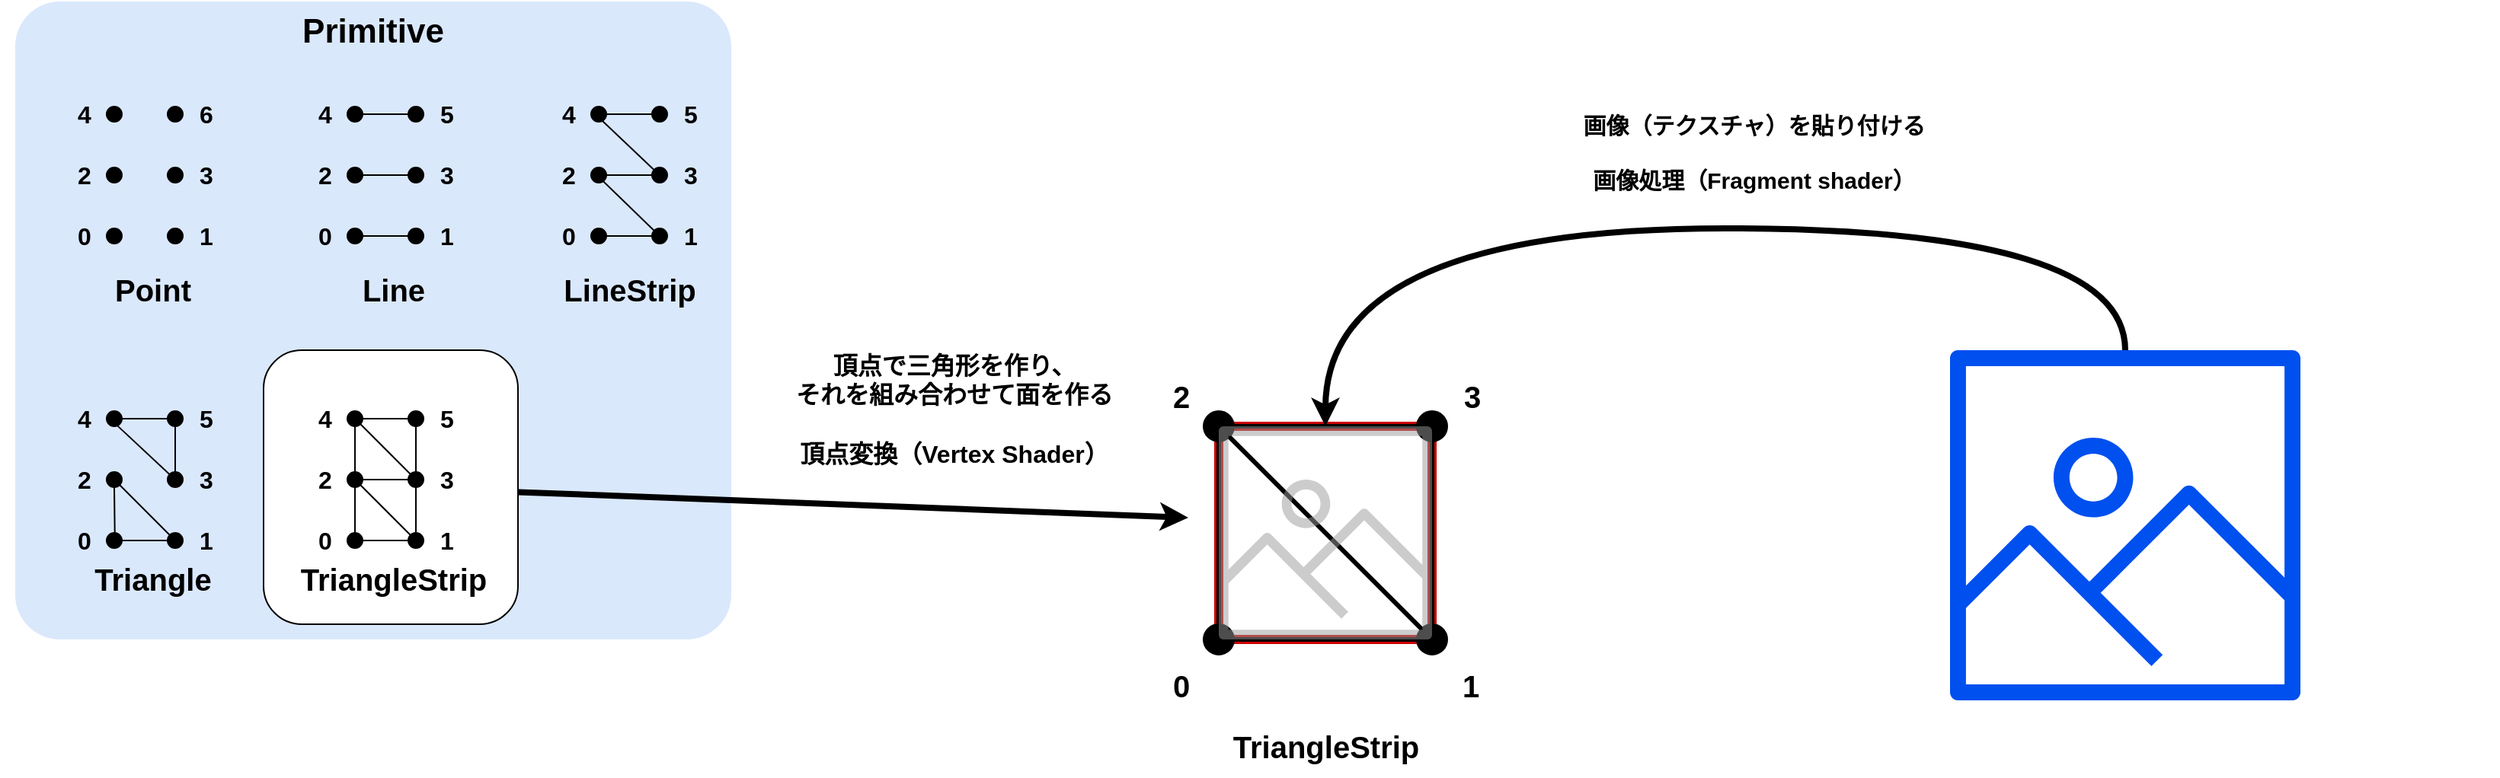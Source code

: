 <mxfile version="21.6.8" type="google">
  <diagram name="ページ1" id="nfmKuTGokWzxQb2C2fqj">
    <mxGraphModel grid="1" page="1" gridSize="10" guides="1" tooltips="1" connect="1" arrows="1" fold="1" pageScale="1" pageWidth="1169" pageHeight="827" math="0" shadow="0">
      <root>
        <mxCell id="0" />
        <mxCell id="1" parent="0" />
        <mxCell id="6TJCWMIPRrn_ZnzJz7kv-1" value="Primitive" style="rounded=1;whiteSpace=wrap;html=1;arcSize=7;align=center;fontStyle=1;verticalAlign=top;fontSize=22;fillColor=#dae8fc;strokeWidth=3;strokeColor=none;" vertex="1" parent="1">
          <mxGeometry x="10" y="1" width="470" height="419" as="geometry" />
        </mxCell>
        <mxCell id="6TJCWMIPRrn_ZnzJz7kv-2" value="" style="rounded=1;whiteSpace=wrap;html=1;fontFamily=Helvetica;fontSize=11;fontColor=default;" vertex="1" parent="1">
          <mxGeometry x="173" y="230" width="167" height="180" as="geometry" />
        </mxCell>
        <mxCell id="6TJCWMIPRrn_ZnzJz7kv-3" value="" style="rounded=0;whiteSpace=wrap;html=1;strokeWidth=6;fillColor=none;strokeColor=#CC0000;" vertex="1" parent="1">
          <mxGeometry x="800" y="280" width="140" height="140" as="geometry" />
        </mxCell>
        <mxCell id="6TJCWMIPRrn_ZnzJz7kv-4" style="rounded=0;orthogonalLoop=1;jettySize=auto;html=1;strokeWidth=4;" edge="1" parent="1" source="6TJCWMIPRrn_ZnzJz7kv-2">
          <mxGeometry relative="1" as="geometry">
            <mxPoint x="780" y="340" as="targetPoint" />
            <mxPoint x="460" y="407.718" as="sourcePoint" />
          </mxGeometry>
        </mxCell>
        <mxCell id="6TJCWMIPRrn_ZnzJz7kv-5" value="&lt;b&gt;&lt;font style=&quot;font-size: 16px;&quot;&gt;頂点で三角形を作り、&lt;br&gt;それを組み合わせて面を作る&lt;br&gt;&lt;br&gt;頂点変換（Vertex Shader）&lt;/font&gt;&lt;/b&gt;" style="edgeLabel;html=1;align=center;verticalAlign=middle;resizable=0;points=[];fontSize=11;fontFamily=Helvetica;fontColor=default;labelBackgroundColor=none;" vertex="1" connectable="0" parent="6TJCWMIPRrn_ZnzJz7kv-4">
          <mxGeometry x="0.071" y="-1" relative="1" as="geometry">
            <mxPoint x="50" y="-64" as="offset" />
          </mxGeometry>
        </mxCell>
        <mxCell id="6TJCWMIPRrn_ZnzJz7kv-6" value="" style="rounded=0;whiteSpace=wrap;html=1;strokeColor=none;fillColor=none;" vertex="1" parent="1">
          <mxGeometry width="40" height="40" as="geometry" />
        </mxCell>
        <mxCell id="6TJCWMIPRrn_ZnzJz7kv-7" value="" style="rounded=0;whiteSpace=wrap;html=1;strokeColor=none;fillColor=none;" vertex="1" parent="1">
          <mxGeometry x="1600" width="40" height="40" as="geometry" />
        </mxCell>
        <mxCell id="6TJCWMIPRrn_ZnzJz7kv-8" value="" style="ellipse;whiteSpace=wrap;html=1;aspect=fixed;fillColor=#000000;" vertex="1" parent="1">
          <mxGeometry x="70" y="110" width="10" height="10" as="geometry" />
        </mxCell>
        <mxCell id="6TJCWMIPRrn_ZnzJz7kv-9" value="" style="ellipse;whiteSpace=wrap;html=1;aspect=fixed;fillColor=#000000;" vertex="1" parent="1">
          <mxGeometry x="70" y="150" width="10" height="10" as="geometry" />
        </mxCell>
        <mxCell id="6TJCWMIPRrn_ZnzJz7kv-10" value="0" style="text;html=1;align=center;verticalAlign=middle;resizable=0;points=[];autosize=1;strokeColor=none;fillColor=none;fontStyle=1;fontSize=16;" vertex="1" parent="1">
          <mxGeometry x="40" y="140" width="30" height="30" as="geometry" />
        </mxCell>
        <mxCell id="6TJCWMIPRrn_ZnzJz7kv-11" value="1" style="text;html=1;align=center;verticalAlign=middle;resizable=0;points=[];autosize=1;strokeColor=none;fillColor=none;fontStyle=1;fontSize=16;" vertex="1" parent="1">
          <mxGeometry x="120" y="140" width="30" height="30" as="geometry" />
        </mxCell>
        <mxCell id="6TJCWMIPRrn_ZnzJz7kv-12" value="2" style="text;html=1;align=center;verticalAlign=middle;resizable=0;points=[];autosize=1;strokeColor=none;fillColor=none;fontStyle=1;fontSize=16;" vertex="1" parent="1">
          <mxGeometry x="40" y="100" width="30" height="30" as="geometry" />
        </mxCell>
        <mxCell id="6TJCWMIPRrn_ZnzJz7kv-13" value="Point" style="text;html=1;align=center;verticalAlign=middle;resizable=0;points=[];autosize=1;strokeColor=none;fillColor=none;fontStyle=1;fontSize=20;" vertex="1" parent="1">
          <mxGeometry x="65" y="170" width="70" height="40" as="geometry" />
        </mxCell>
        <mxCell id="6TJCWMIPRrn_ZnzJz7kv-14" value="Line" style="text;html=1;align=center;verticalAlign=middle;resizable=0;points=[];autosize=1;strokeColor=none;fillColor=none;fontStyle=1;fontSize=20;" vertex="1" parent="1">
          <mxGeometry x="228" y="170" width="60" height="40" as="geometry" />
        </mxCell>
        <mxCell id="6TJCWMIPRrn_ZnzJz7kv-15" value="LineStrip" style="text;html=1;align=center;verticalAlign=middle;resizable=0;points=[];autosize=1;strokeColor=none;fillColor=none;fontStyle=1;fontSize=20;" vertex="1" parent="1">
          <mxGeometry x="358" y="170" width="110" height="40" as="geometry" />
        </mxCell>
        <mxCell id="6TJCWMIPRrn_ZnzJz7kv-16" value="Triangle" style="text;html=1;align=center;verticalAlign=middle;resizable=0;points=[];autosize=1;strokeColor=none;fillColor=none;fontStyle=1;fontSize=20;" vertex="1" parent="1">
          <mxGeometry x="50" y="360" width="100" height="40" as="geometry" />
        </mxCell>
        <mxCell id="6TJCWMIPRrn_ZnzJz7kv-17" value="TriangleStrip" style="text;html=1;align=center;verticalAlign=middle;resizable=0;points=[];autosize=1;strokeColor=none;fillColor=none;fontStyle=1;fontSize=20;" vertex="1" parent="1">
          <mxGeometry x="183" y="360" width="150" height="40" as="geometry" />
        </mxCell>
        <mxCell id="6TJCWMIPRrn_ZnzJz7kv-18" style="edgeStyle=orthogonalEdgeStyle;rounded=0;orthogonalLoop=1;jettySize=auto;html=1;entryX=0.5;entryY=0;entryDx=0;entryDy=0;curved=1;strokeWidth=4;" edge="1" parent="1" source="6TJCWMIPRrn_ZnzJz7kv-20" target="6TJCWMIPRrn_ZnzJz7kv-3">
          <mxGeometry relative="1" as="geometry">
            <Array as="points">
              <mxPoint x="1395" y="150" />
              <mxPoint x="870" y="150" />
            </Array>
          </mxGeometry>
        </mxCell>
        <mxCell id="6TJCWMIPRrn_ZnzJz7kv-19" value="画像（テクスチャ）を貼り付ける&lt;br&gt;&lt;br&gt;画像処理（Fragment shader）" style="edgeLabel;html=1;align=center;verticalAlign=middle;resizable=0;points=[];labelBackgroundColor=none;fontStyle=1;fontSize=15;" vertex="1" connectable="0" parent="6TJCWMIPRrn_ZnzJz7kv-18">
          <mxGeometry x="0.0" y="-2" relative="1" as="geometry">
            <mxPoint x="43" y="-48" as="offset" />
          </mxGeometry>
        </mxCell>
        <mxCell id="6TJCWMIPRrn_ZnzJz7kv-20" value="" style="sketch=0;outlineConnect=0;dashed=0;verticalLabelPosition=bottom;verticalAlign=top;align=center;html=1;fontSize=12;fontStyle=0;aspect=fixed;pointerEvents=1;shape=mxgraph.aws4.container_registry_image;fillColor=#0050ef;strokeColor=#001DBC;gradientDirection=north;fontColor=#ffffff;" vertex="1" parent="1">
          <mxGeometry x="1280" y="230" width="230" height="230" as="geometry" />
        </mxCell>
        <mxCell id="6TJCWMIPRrn_ZnzJz7kv-21" value="3" style="text;html=1;align=center;verticalAlign=middle;resizable=0;points=[];autosize=1;strokeColor=none;fillColor=none;fontStyle=1;fontSize=20;" vertex="1" parent="1">
          <mxGeometry x="950.5" y="240" width="30" height="40" as="geometry" />
        </mxCell>
        <mxCell id="6TJCWMIPRrn_ZnzJz7kv-22" value="TriangleStrip" style="text;html=1;align=center;verticalAlign=middle;resizable=0;points=[];autosize=1;strokeColor=none;fillColor=none;fontStyle=1;fontSize=20;" vertex="1" parent="1">
          <mxGeometry x="795" y="470" width="150" height="40" as="geometry" />
        </mxCell>
        <mxCell id="6TJCWMIPRrn_ZnzJz7kv-23" value="" style="ellipse;whiteSpace=wrap;html=1;aspect=fixed;fillColor=#000000;" vertex="1" parent="1">
          <mxGeometry x="790" y="270" width="20" height="20" as="geometry" />
        </mxCell>
        <mxCell id="6TJCWMIPRrn_ZnzJz7kv-24" value="2" style="text;html=1;align=center;verticalAlign=middle;resizable=0;points=[];autosize=1;strokeColor=none;fillColor=none;fontStyle=1;fontSize=20;" vertex="1" parent="1">
          <mxGeometry x="760" y="240" width="30" height="40" as="geometry" />
        </mxCell>
        <mxCell id="6TJCWMIPRrn_ZnzJz7kv-25" value="" style="ellipse;whiteSpace=wrap;html=1;aspect=fixed;fillColor=#000000;" vertex="1" parent="1">
          <mxGeometry x="790" y="410" width="20" height="20" as="geometry" />
        </mxCell>
        <mxCell id="6TJCWMIPRrn_ZnzJz7kv-26" value="0" style="text;html=1;align=center;verticalAlign=middle;resizable=0;points=[];autosize=1;strokeColor=none;fillColor=none;fontStyle=1;fontSize=20;" vertex="1" parent="1">
          <mxGeometry x="760" y="430" width="30" height="40" as="geometry" />
        </mxCell>
        <mxCell id="6TJCWMIPRrn_ZnzJz7kv-27" style="edgeStyle=orthogonalEdgeStyle;shape=connector;rounded=0;orthogonalLoop=1;jettySize=auto;html=1;labelBackgroundColor=default;strokeColor=default;fontFamily=Helvetica;fontSize=11;fontColor=default;endArrow=none;endFill=0;entryX=0.5;entryY=0.5;entryDx=0;entryDy=0;entryPerimeter=0;strokeWidth=3;" edge="1" parent="1" source="6TJCWMIPRrn_ZnzJz7kv-23" target="6TJCWMIPRrn_ZnzJz7kv-25">
          <mxGeometry relative="1" as="geometry">
            <mxPoint x="829.5" y="560" as="targetPoint" />
          </mxGeometry>
        </mxCell>
        <mxCell id="6TJCWMIPRrn_ZnzJz7kv-28" value="" style="ellipse;whiteSpace=wrap;html=1;aspect=fixed;fillColor=#000000;" vertex="1" parent="1">
          <mxGeometry x="930" y="410" width="20" height="20" as="geometry" />
        </mxCell>
        <mxCell id="6TJCWMIPRrn_ZnzJz7kv-29" value="1" style="text;html=1;align=center;verticalAlign=middle;resizable=0;points=[];autosize=1;strokeColor=none;fillColor=none;fontStyle=1;fontSize=20;" vertex="1" parent="1">
          <mxGeometry x="950" y="430" width="30" height="40" as="geometry" />
        </mxCell>
        <mxCell id="6TJCWMIPRrn_ZnzJz7kv-30" style="shape=connector;rounded=0;orthogonalLoop=1;jettySize=auto;html=1;labelBackgroundColor=default;strokeColor=default;fontFamily=Helvetica;fontSize=11;fontColor=default;endArrow=none;endFill=0;strokeWidth=3;" edge="1" parent="1" source="6TJCWMIPRrn_ZnzJz7kv-28" target="6TJCWMIPRrn_ZnzJz7kv-23">
          <mxGeometry relative="1" as="geometry" />
        </mxCell>
        <mxCell id="6TJCWMIPRrn_ZnzJz7kv-31" style="edgeStyle=orthogonalEdgeStyle;rounded=0;orthogonalLoop=1;jettySize=auto;html=1;entryX=0;entryY=0.5;entryDx=0;entryDy=0;endArrow=none;endFill=0;strokeWidth=3;" edge="1" parent="1" source="6TJCWMIPRrn_ZnzJz7kv-25" target="6TJCWMIPRrn_ZnzJz7kv-28">
          <mxGeometry relative="1" as="geometry" />
        </mxCell>
        <mxCell id="6TJCWMIPRrn_ZnzJz7kv-32" value="" style="ellipse;whiteSpace=wrap;html=1;aspect=fixed;fillColor=#000000;" vertex="1" parent="1">
          <mxGeometry x="930" y="270" width="20" height="20" as="geometry" />
        </mxCell>
        <mxCell id="6TJCWMIPRrn_ZnzJz7kv-33" style="edgeStyle=orthogonalEdgeStyle;shape=connector;rounded=0;orthogonalLoop=1;jettySize=auto;html=1;entryX=0;entryY=0.5;entryDx=0;entryDy=0;labelBackgroundColor=default;strokeColor=default;fontFamily=Helvetica;fontSize=11;fontColor=default;endArrow=none;endFill=0;strokeWidth=3;" edge="1" parent="1" source="6TJCWMIPRrn_ZnzJz7kv-23" target="6TJCWMIPRrn_ZnzJz7kv-32">
          <mxGeometry relative="1" as="geometry" />
        </mxCell>
        <mxCell id="6TJCWMIPRrn_ZnzJz7kv-34" style="edgeStyle=orthogonalEdgeStyle;shape=connector;rounded=0;orthogonalLoop=1;jettySize=auto;html=1;entryX=0.5;entryY=0;entryDx=0;entryDy=0;labelBackgroundColor=default;strokeColor=default;fontFamily=Helvetica;fontSize=11;fontColor=default;endArrow=none;endFill=0;strokeWidth=3;" edge="1" parent="1" source="6TJCWMIPRrn_ZnzJz7kv-32" target="6TJCWMIPRrn_ZnzJz7kv-28">
          <mxGeometry relative="1" as="geometry" />
        </mxCell>
        <mxCell id="6TJCWMIPRrn_ZnzJz7kv-35" value="" style="ellipse;whiteSpace=wrap;html=1;aspect=fixed;fillColor=#000000;" vertex="1" parent="1">
          <mxGeometry x="110" y="110" width="10" height="10" as="geometry" />
        </mxCell>
        <mxCell id="6TJCWMIPRrn_ZnzJz7kv-36" value="" style="ellipse;whiteSpace=wrap;html=1;aspect=fixed;fillColor=#000000;" vertex="1" parent="1">
          <mxGeometry x="110" y="150" width="10" height="10" as="geometry" />
        </mxCell>
        <mxCell id="6TJCWMIPRrn_ZnzJz7kv-37" value="" style="ellipse;whiteSpace=wrap;html=1;aspect=fixed;fillColor=#000000;" vertex="1" parent="1">
          <mxGeometry x="70" y="70" width="10" height="10" as="geometry" />
        </mxCell>
        <mxCell id="6TJCWMIPRrn_ZnzJz7kv-38" value="" style="ellipse;whiteSpace=wrap;html=1;aspect=fixed;fillColor=#000000;" vertex="1" parent="1">
          <mxGeometry x="110" y="70" width="10" height="10" as="geometry" />
        </mxCell>
        <mxCell id="6TJCWMIPRrn_ZnzJz7kv-39" value="3" style="text;html=1;align=center;verticalAlign=middle;resizable=0;points=[];autosize=1;strokeColor=none;fillColor=none;fontStyle=1;fontSize=16;" vertex="1" parent="1">
          <mxGeometry x="120" y="100" width="30" height="30" as="geometry" />
        </mxCell>
        <mxCell id="6TJCWMIPRrn_ZnzJz7kv-40" value="4" style="text;html=1;align=center;verticalAlign=middle;resizable=0;points=[];autosize=1;strokeColor=none;fillColor=none;fontStyle=1;fontSize=16;" vertex="1" parent="1">
          <mxGeometry x="40" y="60" width="30" height="30" as="geometry" />
        </mxCell>
        <mxCell id="6TJCWMIPRrn_ZnzJz7kv-41" value="6" style="text;html=1;align=center;verticalAlign=middle;resizable=0;points=[];autosize=1;strokeColor=none;fillColor=none;fontStyle=1;fontSize=16;" vertex="1" parent="1">
          <mxGeometry x="120" y="60" width="30" height="30" as="geometry" />
        </mxCell>
        <mxCell id="6TJCWMIPRrn_ZnzJz7kv-42" style="edgeStyle=none;shape=connector;rounded=0;orthogonalLoop=1;jettySize=auto;html=1;labelBackgroundColor=default;strokeColor=default;fontFamily=Helvetica;fontSize=11;fontColor=default;startArrow=none;startFill=0;endArrow=none;endFill=0;" edge="1" parent="1" source="6TJCWMIPRrn_ZnzJz7kv-43" target="6TJCWMIPRrn_ZnzJz7kv-49">
          <mxGeometry relative="1" as="geometry" />
        </mxCell>
        <mxCell id="6TJCWMIPRrn_ZnzJz7kv-43" value="" style="ellipse;whiteSpace=wrap;html=1;aspect=fixed;fillColor=#000000;" vertex="1" parent="1">
          <mxGeometry x="228" y="110" width="10" height="10" as="geometry" />
        </mxCell>
        <mxCell id="6TJCWMIPRrn_ZnzJz7kv-44" style="edgeStyle=none;shape=connector;rounded=0;orthogonalLoop=1;jettySize=auto;html=1;entryX=0;entryY=0.5;entryDx=0;entryDy=0;labelBackgroundColor=default;strokeColor=default;fontFamily=Helvetica;fontSize=11;fontColor=default;startArrow=none;startFill=0;endArrow=none;endFill=0;" edge="1" parent="1" source="6TJCWMIPRrn_ZnzJz7kv-45" target="6TJCWMIPRrn_ZnzJz7kv-50">
          <mxGeometry relative="1" as="geometry" />
        </mxCell>
        <mxCell id="6TJCWMIPRrn_ZnzJz7kv-45" value="" style="ellipse;whiteSpace=wrap;html=1;aspect=fixed;fillColor=#000000;" vertex="1" parent="1">
          <mxGeometry x="228" y="150" width="10" height="10" as="geometry" />
        </mxCell>
        <mxCell id="6TJCWMIPRrn_ZnzJz7kv-46" value="0" style="text;html=1;align=center;verticalAlign=middle;resizable=0;points=[];autosize=1;strokeColor=none;fillColor=none;fontStyle=1;fontSize=16;" vertex="1" parent="1">
          <mxGeometry x="198" y="140" width="30" height="30" as="geometry" />
        </mxCell>
        <mxCell id="6TJCWMIPRrn_ZnzJz7kv-47" value="1" style="text;html=1;align=center;verticalAlign=middle;resizable=0;points=[];autosize=1;strokeColor=none;fillColor=none;fontStyle=1;fontSize=16;" vertex="1" parent="1">
          <mxGeometry x="278" y="140" width="30" height="30" as="geometry" />
        </mxCell>
        <mxCell id="6TJCWMIPRrn_ZnzJz7kv-48" value="2" style="text;html=1;align=center;verticalAlign=middle;resizable=0;points=[];autosize=1;strokeColor=none;fillColor=none;fontStyle=1;fontSize=16;" vertex="1" parent="1">
          <mxGeometry x="198" y="100" width="30" height="30" as="geometry" />
        </mxCell>
        <mxCell id="6TJCWMIPRrn_ZnzJz7kv-49" value="" style="ellipse;whiteSpace=wrap;html=1;aspect=fixed;fillColor=#000000;" vertex="1" parent="1">
          <mxGeometry x="268" y="110" width="10" height="10" as="geometry" />
        </mxCell>
        <mxCell id="6TJCWMIPRrn_ZnzJz7kv-50" value="" style="ellipse;whiteSpace=wrap;html=1;aspect=fixed;fillColor=#000000;" vertex="1" parent="1">
          <mxGeometry x="268" y="150" width="10" height="10" as="geometry" />
        </mxCell>
        <mxCell id="6TJCWMIPRrn_ZnzJz7kv-51" style="edgeStyle=none;shape=connector;rounded=0;orthogonalLoop=1;jettySize=auto;html=1;entryX=0;entryY=0.5;entryDx=0;entryDy=0;labelBackgroundColor=default;strokeColor=default;fontFamily=Helvetica;fontSize=11;fontColor=default;startArrow=none;startFill=0;endArrow=none;endFill=0;" edge="1" parent="1" source="6TJCWMIPRrn_ZnzJz7kv-52" target="6TJCWMIPRrn_ZnzJz7kv-53">
          <mxGeometry relative="1" as="geometry" />
        </mxCell>
        <mxCell id="6TJCWMIPRrn_ZnzJz7kv-52" value="" style="ellipse;whiteSpace=wrap;html=1;aspect=fixed;fillColor=#000000;" vertex="1" parent="1">
          <mxGeometry x="228" y="70" width="10" height="10" as="geometry" />
        </mxCell>
        <mxCell id="6TJCWMIPRrn_ZnzJz7kv-53" value="" style="ellipse;whiteSpace=wrap;html=1;aspect=fixed;fillColor=#000000;" vertex="1" parent="1">
          <mxGeometry x="268" y="70" width="10" height="10" as="geometry" />
        </mxCell>
        <mxCell id="6TJCWMIPRrn_ZnzJz7kv-54" value="3" style="text;html=1;align=center;verticalAlign=middle;resizable=0;points=[];autosize=1;strokeColor=none;fillColor=none;fontStyle=1;fontSize=16;" vertex="1" parent="1">
          <mxGeometry x="278" y="100" width="30" height="30" as="geometry" />
        </mxCell>
        <mxCell id="6TJCWMIPRrn_ZnzJz7kv-55" value="4" style="text;html=1;align=center;verticalAlign=middle;resizable=0;points=[];autosize=1;strokeColor=none;fillColor=none;fontStyle=1;fontSize=16;" vertex="1" parent="1">
          <mxGeometry x="198" y="60" width="30" height="30" as="geometry" />
        </mxCell>
        <mxCell id="6TJCWMIPRrn_ZnzJz7kv-56" value="5" style="text;html=1;align=center;verticalAlign=middle;resizable=0;points=[];autosize=1;strokeColor=none;fillColor=none;fontStyle=1;fontSize=16;" vertex="1" parent="1">
          <mxGeometry x="278" y="60" width="30" height="30" as="geometry" />
        </mxCell>
        <mxCell id="6TJCWMIPRrn_ZnzJz7kv-57" style="edgeStyle=none;shape=connector;rounded=0;orthogonalLoop=1;jettySize=auto;html=1;labelBackgroundColor=default;strokeColor=default;fontFamily=Helvetica;fontSize=11;fontColor=default;startArrow=none;startFill=0;endArrow=none;endFill=0;" edge="1" parent="1" source="6TJCWMIPRrn_ZnzJz7kv-58" target="6TJCWMIPRrn_ZnzJz7kv-65">
          <mxGeometry relative="1" as="geometry" />
        </mxCell>
        <mxCell id="6TJCWMIPRrn_ZnzJz7kv-58" value="" style="ellipse;whiteSpace=wrap;html=1;aspect=fixed;fillColor=#000000;" vertex="1" parent="1">
          <mxGeometry x="388" y="110" width="10" height="10" as="geometry" />
        </mxCell>
        <mxCell id="6TJCWMIPRrn_ZnzJz7kv-59" style="edgeStyle=none;shape=connector;rounded=0;orthogonalLoop=1;jettySize=auto;html=1;labelBackgroundColor=default;strokeColor=default;fontFamily=Helvetica;fontSize=11;fontColor=default;startArrow=none;startFill=0;endArrow=none;endFill=0;" edge="1" parent="1" source="6TJCWMIPRrn_ZnzJz7kv-60" target="6TJCWMIPRrn_ZnzJz7kv-67">
          <mxGeometry relative="1" as="geometry" />
        </mxCell>
        <mxCell id="6TJCWMIPRrn_ZnzJz7kv-60" value="" style="ellipse;whiteSpace=wrap;html=1;aspect=fixed;fillColor=#000000;" vertex="1" parent="1">
          <mxGeometry x="388" y="150" width="10" height="10" as="geometry" />
        </mxCell>
        <mxCell id="6TJCWMIPRrn_ZnzJz7kv-61" value="0" style="text;html=1;align=center;verticalAlign=middle;resizable=0;points=[];autosize=1;strokeColor=none;fillColor=none;fontStyle=1;fontSize=16;" vertex="1" parent="1">
          <mxGeometry x="358" y="140" width="30" height="30" as="geometry" />
        </mxCell>
        <mxCell id="6TJCWMIPRrn_ZnzJz7kv-62" value="1" style="text;html=1;align=center;verticalAlign=middle;resizable=0;points=[];autosize=1;strokeColor=none;fillColor=none;fontStyle=1;fontSize=16;" vertex="1" parent="1">
          <mxGeometry x="438" y="140" width="30" height="30" as="geometry" />
        </mxCell>
        <mxCell id="6TJCWMIPRrn_ZnzJz7kv-63" value="2" style="text;html=1;align=center;verticalAlign=middle;resizable=0;points=[];autosize=1;strokeColor=none;fillColor=none;fontStyle=1;fontSize=16;" vertex="1" parent="1">
          <mxGeometry x="358" y="100" width="30" height="30" as="geometry" />
        </mxCell>
        <mxCell id="6TJCWMIPRrn_ZnzJz7kv-64" style="edgeStyle=none;shape=connector;rounded=0;orthogonalLoop=1;jettySize=auto;html=1;entryX=0.646;entryY=0.851;entryDx=0;entryDy=0;entryPerimeter=0;labelBackgroundColor=default;strokeColor=default;fontFamily=Helvetica;fontSize=11;fontColor=default;startArrow=none;startFill=0;endArrow=none;endFill=0;" edge="1" parent="1" source="6TJCWMIPRrn_ZnzJz7kv-65" target="6TJCWMIPRrn_ZnzJz7kv-69">
          <mxGeometry relative="1" as="geometry" />
        </mxCell>
        <mxCell id="6TJCWMIPRrn_ZnzJz7kv-65" value="" style="ellipse;whiteSpace=wrap;html=1;aspect=fixed;fillColor=#000000;" vertex="1" parent="1">
          <mxGeometry x="428" y="110" width="10" height="10" as="geometry" />
        </mxCell>
        <mxCell id="6TJCWMIPRrn_ZnzJz7kv-66" style="edgeStyle=none;shape=connector;rounded=0;orthogonalLoop=1;jettySize=auto;html=1;entryX=0.646;entryY=0.759;entryDx=0;entryDy=0;labelBackgroundColor=default;strokeColor=default;fontFamily=Helvetica;fontSize=11;fontColor=default;startArrow=none;startFill=0;endArrow=none;endFill=0;entryPerimeter=0;" edge="1" parent="1" source="6TJCWMIPRrn_ZnzJz7kv-67" target="6TJCWMIPRrn_ZnzJz7kv-58">
          <mxGeometry relative="1" as="geometry" />
        </mxCell>
        <mxCell id="6TJCWMIPRrn_ZnzJz7kv-67" value="" style="ellipse;whiteSpace=wrap;html=1;aspect=fixed;fillColor=#000000;" vertex="1" parent="1">
          <mxGeometry x="428" y="150" width="10" height="10" as="geometry" />
        </mxCell>
        <mxCell id="6TJCWMIPRrn_ZnzJz7kv-68" style="edgeStyle=none;shape=connector;rounded=0;orthogonalLoop=1;jettySize=auto;html=1;entryX=0;entryY=0.5;entryDx=0;entryDy=0;labelBackgroundColor=default;strokeColor=default;fontFamily=Helvetica;fontSize=11;fontColor=default;startArrow=none;startFill=0;endArrow=none;endFill=0;" edge="1" parent="1" source="6TJCWMIPRrn_ZnzJz7kv-69" target="6TJCWMIPRrn_ZnzJz7kv-70">
          <mxGeometry relative="1" as="geometry" />
        </mxCell>
        <mxCell id="6TJCWMIPRrn_ZnzJz7kv-69" value="" style="ellipse;whiteSpace=wrap;html=1;aspect=fixed;fillColor=#000000;" vertex="1" parent="1">
          <mxGeometry x="388" y="70" width="10" height="10" as="geometry" />
        </mxCell>
        <mxCell id="6TJCWMIPRrn_ZnzJz7kv-70" value="" style="ellipse;whiteSpace=wrap;html=1;aspect=fixed;fillColor=#000000;" vertex="1" parent="1">
          <mxGeometry x="428" y="70" width="10" height="10" as="geometry" />
        </mxCell>
        <mxCell id="6TJCWMIPRrn_ZnzJz7kv-71" value="3" style="text;html=1;align=center;verticalAlign=middle;resizable=0;points=[];autosize=1;strokeColor=none;fillColor=none;fontStyle=1;fontSize=16;" vertex="1" parent="1">
          <mxGeometry x="438" y="100" width="30" height="30" as="geometry" />
        </mxCell>
        <mxCell id="6TJCWMIPRrn_ZnzJz7kv-72" value="4" style="text;html=1;align=center;verticalAlign=middle;resizable=0;points=[];autosize=1;strokeColor=none;fillColor=none;fontStyle=1;fontSize=16;" vertex="1" parent="1">
          <mxGeometry x="358" y="60" width="30" height="30" as="geometry" />
        </mxCell>
        <mxCell id="6TJCWMIPRrn_ZnzJz7kv-73" value="5" style="text;html=1;align=center;verticalAlign=middle;resizable=0;points=[];autosize=1;strokeColor=none;fillColor=none;fontStyle=1;fontSize=16;" vertex="1" parent="1">
          <mxGeometry x="438" y="60" width="30" height="30" as="geometry" />
        </mxCell>
        <mxCell id="6TJCWMIPRrn_ZnzJz7kv-74" style="edgeStyle=none;shape=connector;rounded=0;orthogonalLoop=1;jettySize=auto;html=1;entryX=0.538;entryY=0.161;entryDx=0;entryDy=0;entryPerimeter=0;labelBackgroundColor=default;strokeColor=default;fontFamily=Helvetica;fontSize=11;fontColor=default;startArrow=none;startFill=0;endArrow=none;endFill=0;" edge="1" parent="1" source="6TJCWMIPRrn_ZnzJz7kv-75" target="6TJCWMIPRrn_ZnzJz7kv-77">
          <mxGeometry relative="1" as="geometry" />
        </mxCell>
        <mxCell id="6TJCWMIPRrn_ZnzJz7kv-75" value="" style="ellipse;whiteSpace=wrap;html=1;aspect=fixed;fillColor=#000000;" vertex="1" parent="1">
          <mxGeometry x="70" y="310" width="10" height="10" as="geometry" />
        </mxCell>
        <mxCell id="6TJCWMIPRrn_ZnzJz7kv-76" style="edgeStyle=none;shape=connector;rounded=0;orthogonalLoop=1;jettySize=auto;html=1;entryX=0;entryY=0.5;entryDx=0;entryDy=0;labelBackgroundColor=default;strokeColor=default;fontFamily=Helvetica;fontSize=11;fontColor=default;startArrow=none;startFill=0;endArrow=none;endFill=0;" edge="1" parent="1" source="6TJCWMIPRrn_ZnzJz7kv-77" target="6TJCWMIPRrn_ZnzJz7kv-84">
          <mxGeometry relative="1" as="geometry" />
        </mxCell>
        <mxCell id="6TJCWMIPRrn_ZnzJz7kv-77" value="" style="ellipse;whiteSpace=wrap;html=1;aspect=fixed;fillColor=#000000;" vertex="1" parent="1">
          <mxGeometry x="70" y="350" width="10" height="10" as="geometry" />
        </mxCell>
        <mxCell id="6TJCWMIPRrn_ZnzJz7kv-78" value="0" style="text;html=1;align=center;verticalAlign=middle;resizable=0;points=[];autosize=1;strokeColor=none;fillColor=none;fontStyle=1;fontSize=16;" vertex="1" parent="1">
          <mxGeometry x="40" y="340" width="30" height="30" as="geometry" />
        </mxCell>
        <mxCell id="6TJCWMIPRrn_ZnzJz7kv-79" value="1" style="text;html=1;align=center;verticalAlign=middle;resizable=0;points=[];autosize=1;strokeColor=none;fillColor=none;fontStyle=1;fontSize=16;" vertex="1" parent="1">
          <mxGeometry x="120" y="340" width="30" height="30" as="geometry" />
        </mxCell>
        <mxCell id="6TJCWMIPRrn_ZnzJz7kv-80" value="2" style="text;html=1;align=center;verticalAlign=middle;resizable=0;points=[];autosize=1;strokeColor=none;fillColor=none;fontStyle=1;fontSize=16;" vertex="1" parent="1">
          <mxGeometry x="40" y="300" width="30" height="30" as="geometry" />
        </mxCell>
        <mxCell id="6TJCWMIPRrn_ZnzJz7kv-81" style="edgeStyle=none;shape=connector;rounded=0;orthogonalLoop=1;jettySize=auto;html=1;entryX=0.515;entryY=0.782;entryDx=0;entryDy=0;entryPerimeter=0;labelBackgroundColor=default;strokeColor=default;fontFamily=Helvetica;fontSize=11;fontColor=default;startArrow=none;startFill=0;endArrow=none;endFill=0;" edge="1" parent="1" source="6TJCWMIPRrn_ZnzJz7kv-82" target="6TJCWMIPRrn_ZnzJz7kv-86">
          <mxGeometry relative="1" as="geometry" />
        </mxCell>
        <mxCell id="6TJCWMIPRrn_ZnzJz7kv-82" value="" style="ellipse;whiteSpace=wrap;html=1;aspect=fixed;fillColor=#000000;" vertex="1" parent="1">
          <mxGeometry x="110" y="310" width="10" height="10" as="geometry" />
        </mxCell>
        <mxCell id="6TJCWMIPRrn_ZnzJz7kv-83" style="edgeStyle=none;shape=connector;rounded=0;orthogonalLoop=1;jettySize=auto;html=1;entryX=1;entryY=1;entryDx=0;entryDy=0;labelBackgroundColor=default;strokeColor=default;fontFamily=Helvetica;fontSize=11;fontColor=default;startArrow=none;startFill=0;endArrow=none;endFill=0;" edge="1" parent="1" source="6TJCWMIPRrn_ZnzJz7kv-84" target="6TJCWMIPRrn_ZnzJz7kv-75">
          <mxGeometry relative="1" as="geometry" />
        </mxCell>
        <mxCell id="6TJCWMIPRrn_ZnzJz7kv-84" value="" style="ellipse;whiteSpace=wrap;html=1;aspect=fixed;fillColor=#000000;" vertex="1" parent="1">
          <mxGeometry x="110" y="350" width="10" height="10" as="geometry" />
        </mxCell>
        <mxCell id="6TJCWMIPRrn_ZnzJz7kv-85" style="edgeStyle=none;shape=connector;rounded=0;orthogonalLoop=1;jettySize=auto;html=1;entryX=0;entryY=0.5;entryDx=0;entryDy=0;labelBackgroundColor=default;strokeColor=default;fontFamily=Helvetica;fontSize=11;fontColor=default;startArrow=none;startFill=0;endArrow=none;endFill=0;" edge="1" parent="1" source="6TJCWMIPRrn_ZnzJz7kv-86" target="6TJCWMIPRrn_ZnzJz7kv-88">
          <mxGeometry relative="1" as="geometry" />
        </mxCell>
        <mxCell id="6TJCWMIPRrn_ZnzJz7kv-86" value="" style="ellipse;whiteSpace=wrap;html=1;aspect=fixed;fillColor=#000000;" vertex="1" parent="1">
          <mxGeometry x="70" y="270" width="10" height="10" as="geometry" />
        </mxCell>
        <mxCell id="6TJCWMIPRrn_ZnzJz7kv-87" style="edgeStyle=none;shape=connector;rounded=0;orthogonalLoop=1;jettySize=auto;html=1;entryX=0.5;entryY=0;entryDx=0;entryDy=0;labelBackgroundColor=default;strokeColor=default;fontFamily=Helvetica;fontSize=11;fontColor=default;startArrow=none;startFill=0;endArrow=none;endFill=0;" edge="1" parent="1" source="6TJCWMIPRrn_ZnzJz7kv-88" target="6TJCWMIPRrn_ZnzJz7kv-82">
          <mxGeometry relative="1" as="geometry" />
        </mxCell>
        <mxCell id="6TJCWMIPRrn_ZnzJz7kv-88" value="" style="ellipse;whiteSpace=wrap;html=1;aspect=fixed;fillColor=#000000;" vertex="1" parent="1">
          <mxGeometry x="110" y="270" width="10" height="10" as="geometry" />
        </mxCell>
        <mxCell id="6TJCWMIPRrn_ZnzJz7kv-89" value="3" style="text;html=1;align=center;verticalAlign=middle;resizable=0;points=[];autosize=1;strokeColor=none;fillColor=none;fontStyle=1;fontSize=16;" vertex="1" parent="1">
          <mxGeometry x="120" y="300" width="30" height="30" as="geometry" />
        </mxCell>
        <mxCell id="6TJCWMIPRrn_ZnzJz7kv-90" value="4" style="text;html=1;align=center;verticalAlign=middle;resizable=0;points=[];autosize=1;strokeColor=none;fillColor=none;fontStyle=1;fontSize=16;" vertex="1" parent="1">
          <mxGeometry x="40" y="260" width="30" height="30" as="geometry" />
        </mxCell>
        <mxCell id="6TJCWMIPRrn_ZnzJz7kv-91" value="5" style="text;html=1;align=center;verticalAlign=middle;resizable=0;points=[];autosize=1;strokeColor=none;fillColor=none;fontStyle=1;fontSize=16;" vertex="1" parent="1">
          <mxGeometry x="120" y="260" width="30" height="30" as="geometry" />
        </mxCell>
        <mxCell id="6TJCWMIPRrn_ZnzJz7kv-92" style="edgeStyle=none;shape=connector;rounded=0;orthogonalLoop=1;jettySize=auto;html=1;entryX=0.5;entryY=0;entryDx=0;entryDy=0;labelBackgroundColor=default;strokeColor=default;fontFamily=Helvetica;fontSize=11;fontColor=default;startArrow=none;startFill=0;endArrow=none;endFill=0;" edge="1" parent="1" source="6TJCWMIPRrn_ZnzJz7kv-94" target="6TJCWMIPRrn_ZnzJz7kv-96">
          <mxGeometry relative="1" as="geometry" />
        </mxCell>
        <mxCell id="6TJCWMIPRrn_ZnzJz7kv-93" style="edgeStyle=none;shape=connector;rounded=0;orthogonalLoop=1;jettySize=auto;html=1;labelBackgroundColor=default;strokeColor=default;fontFamily=Helvetica;fontSize=11;fontColor=default;startArrow=none;startFill=0;endArrow=none;endFill=0;" edge="1" parent="1" source="6TJCWMIPRrn_ZnzJz7kv-94" target="6TJCWMIPRrn_ZnzJz7kv-102">
          <mxGeometry relative="1" as="geometry" />
        </mxCell>
        <mxCell id="6TJCWMIPRrn_ZnzJz7kv-94" value="" style="ellipse;whiteSpace=wrap;html=1;aspect=fixed;fillColor=#000000;" vertex="1" parent="1">
          <mxGeometry x="228" y="310" width="10" height="10" as="geometry" />
        </mxCell>
        <mxCell id="6TJCWMIPRrn_ZnzJz7kv-95" style="edgeStyle=none;shape=connector;rounded=0;orthogonalLoop=1;jettySize=auto;html=1;labelBackgroundColor=default;strokeColor=default;fontFamily=Helvetica;fontSize=11;fontColor=default;startArrow=none;startFill=0;endArrow=none;endFill=0;" edge="1" parent="1" source="6TJCWMIPRrn_ZnzJz7kv-96" target="6TJCWMIPRrn_ZnzJz7kv-104">
          <mxGeometry relative="1" as="geometry" />
        </mxCell>
        <mxCell id="6TJCWMIPRrn_ZnzJz7kv-96" value="" style="ellipse;whiteSpace=wrap;html=1;aspect=fixed;fillColor=#000000;" vertex="1" parent="1">
          <mxGeometry x="228" y="350" width="10" height="10" as="geometry" />
        </mxCell>
        <mxCell id="6TJCWMIPRrn_ZnzJz7kv-97" value="0" style="text;html=1;align=center;verticalAlign=middle;resizable=0;points=[];autosize=1;strokeColor=none;fillColor=none;fontStyle=1;fontSize=16;" vertex="1" parent="1">
          <mxGeometry x="198" y="340" width="30" height="30" as="geometry" />
        </mxCell>
        <mxCell id="6TJCWMIPRrn_ZnzJz7kv-98" value="1" style="text;html=1;align=center;verticalAlign=middle;resizable=0;points=[];autosize=1;strokeColor=none;fillColor=none;fontStyle=1;fontSize=16;" vertex="1" parent="1">
          <mxGeometry x="278" y="340" width="30" height="30" as="geometry" />
        </mxCell>
        <mxCell id="6TJCWMIPRrn_ZnzJz7kv-99" value="2" style="text;html=1;align=center;verticalAlign=middle;resizable=0;points=[];autosize=1;strokeColor=none;fillColor=none;fontStyle=1;fontSize=16;" vertex="1" parent="1">
          <mxGeometry x="198" y="300" width="30" height="30" as="geometry" />
        </mxCell>
        <mxCell id="6TJCWMIPRrn_ZnzJz7kv-100" style="edgeStyle=none;shape=connector;rounded=0;orthogonalLoop=1;jettySize=auto;html=1;entryX=0.5;entryY=0;entryDx=0;entryDy=0;labelBackgroundColor=default;strokeColor=default;fontFamily=Helvetica;fontSize=11;fontColor=default;startArrow=none;startFill=0;endArrow=none;endFill=0;" edge="1" parent="1" source="6TJCWMIPRrn_ZnzJz7kv-102" target="6TJCWMIPRrn_ZnzJz7kv-104">
          <mxGeometry relative="1" as="geometry" />
        </mxCell>
        <mxCell id="6TJCWMIPRrn_ZnzJz7kv-101" style="edgeStyle=none;shape=connector;rounded=0;orthogonalLoop=1;jettySize=auto;html=1;labelBackgroundColor=default;strokeColor=default;fontFamily=Helvetica;fontSize=11;fontColor=default;startArrow=none;startFill=0;endArrow=none;endFill=0;" edge="1" parent="1" source="6TJCWMIPRrn_ZnzJz7kv-102" target="6TJCWMIPRrn_ZnzJz7kv-107">
          <mxGeometry relative="1" as="geometry" />
        </mxCell>
        <mxCell id="6TJCWMIPRrn_ZnzJz7kv-102" value="" style="ellipse;whiteSpace=wrap;html=1;aspect=fixed;fillColor=#000000;" vertex="1" parent="1">
          <mxGeometry x="268" y="310" width="10" height="10" as="geometry" />
        </mxCell>
        <mxCell id="6TJCWMIPRrn_ZnzJz7kv-103" style="edgeStyle=none;shape=connector;rounded=0;orthogonalLoop=1;jettySize=auto;html=1;labelBackgroundColor=default;strokeColor=default;fontFamily=Helvetica;fontSize=11;fontColor=default;startArrow=none;startFill=0;endArrow=none;endFill=0;" edge="1" parent="1" source="6TJCWMIPRrn_ZnzJz7kv-104" target="6TJCWMIPRrn_ZnzJz7kv-94">
          <mxGeometry relative="1" as="geometry" />
        </mxCell>
        <mxCell id="6TJCWMIPRrn_ZnzJz7kv-104" value="" style="ellipse;whiteSpace=wrap;html=1;aspect=fixed;fillColor=#000000;" vertex="1" parent="1">
          <mxGeometry x="268" y="350" width="10" height="10" as="geometry" />
        </mxCell>
        <mxCell id="6TJCWMIPRrn_ZnzJz7kv-105" style="edgeStyle=none;shape=connector;rounded=0;orthogonalLoop=1;jettySize=auto;html=1;labelBackgroundColor=default;strokeColor=default;fontFamily=Helvetica;fontSize=11;fontColor=default;startArrow=none;startFill=0;endArrow=none;endFill=0;" edge="1" parent="1" source="6TJCWMIPRrn_ZnzJz7kv-107" target="6TJCWMIPRrn_ZnzJz7kv-109">
          <mxGeometry relative="1" as="geometry" />
        </mxCell>
        <mxCell id="6TJCWMIPRrn_ZnzJz7kv-106" style="edgeStyle=none;shape=connector;rounded=0;orthogonalLoop=1;jettySize=auto;html=1;entryX=0.5;entryY=0;entryDx=0;entryDy=0;labelBackgroundColor=default;strokeColor=default;fontFamily=Helvetica;fontSize=11;fontColor=default;startArrow=none;startFill=0;endArrow=none;endFill=0;" edge="1" parent="1" source="6TJCWMIPRrn_ZnzJz7kv-107" target="6TJCWMIPRrn_ZnzJz7kv-94">
          <mxGeometry relative="1" as="geometry" />
        </mxCell>
        <mxCell id="6TJCWMIPRrn_ZnzJz7kv-107" value="" style="ellipse;whiteSpace=wrap;html=1;aspect=fixed;fillColor=#000000;" vertex="1" parent="1">
          <mxGeometry x="228" y="270" width="10" height="10" as="geometry" />
        </mxCell>
        <mxCell id="6TJCWMIPRrn_ZnzJz7kv-108" style="edgeStyle=none;shape=connector;rounded=0;orthogonalLoop=1;jettySize=auto;html=1;entryX=0.5;entryY=0;entryDx=0;entryDy=0;labelBackgroundColor=default;strokeColor=default;fontFamily=Helvetica;fontSize=11;fontColor=default;startArrow=none;startFill=0;endArrow=none;endFill=0;" edge="1" parent="1" source="6TJCWMIPRrn_ZnzJz7kv-109" target="6TJCWMIPRrn_ZnzJz7kv-102">
          <mxGeometry relative="1" as="geometry" />
        </mxCell>
        <mxCell id="6TJCWMIPRrn_ZnzJz7kv-109" value="" style="ellipse;whiteSpace=wrap;html=1;aspect=fixed;fillColor=#000000;" vertex="1" parent="1">
          <mxGeometry x="268" y="270" width="10" height="10" as="geometry" />
        </mxCell>
        <mxCell id="6TJCWMIPRrn_ZnzJz7kv-110" value="3" style="text;html=1;align=center;verticalAlign=middle;resizable=0;points=[];autosize=1;strokeColor=none;fillColor=none;fontStyle=1;fontSize=16;" vertex="1" parent="1">
          <mxGeometry x="278" y="300" width="30" height="30" as="geometry" />
        </mxCell>
        <mxCell id="6TJCWMIPRrn_ZnzJz7kv-111" value="4" style="text;html=1;align=center;verticalAlign=middle;resizable=0;points=[];autosize=1;strokeColor=none;fillColor=none;fontStyle=1;fontSize=16;" vertex="1" parent="1">
          <mxGeometry x="198" y="260" width="30" height="30" as="geometry" />
        </mxCell>
        <mxCell id="6TJCWMIPRrn_ZnzJz7kv-112" value="5" style="text;html=1;align=center;verticalAlign=middle;resizable=0;points=[];autosize=1;strokeColor=none;fillColor=none;fontStyle=1;fontSize=16;" vertex="1" parent="1">
          <mxGeometry x="278" y="260" width="30" height="30" as="geometry" />
        </mxCell>
        <mxCell id="6TJCWMIPRrn_ZnzJz7kv-113" value="" style="sketch=0;outlineConnect=0;dashed=0;verticalLabelPosition=bottom;verticalAlign=top;align=center;html=1;fontSize=12;fontStyle=0;aspect=fixed;pointerEvents=1;shape=mxgraph.aws4.container_registry_image;fillColor=#999999;strokeColor=none;gradientDirection=north;fontColor=#ffffff;opacity=50;" vertex="1" parent="1">
          <mxGeometry x="800" y="280" width="140" height="140" as="geometry" />
        </mxCell>
      </root>
    </mxGraphModel>
  </diagram>
</mxfile>
